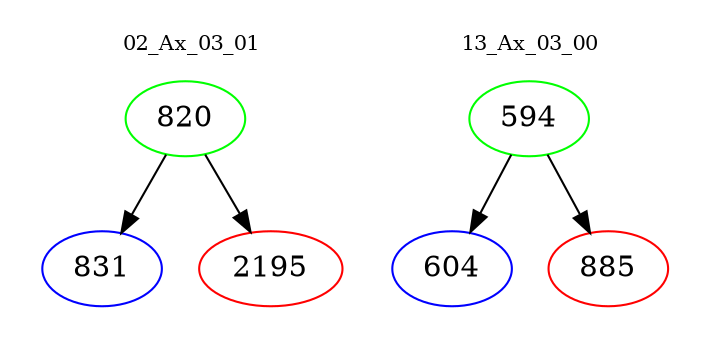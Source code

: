 digraph{
subgraph cluster_0 {
color = white
label = "02_Ax_03_01";
fontsize=10;
T0_820 [label="820", color="green"]
T0_820 -> T0_831 [color="black"]
T0_831 [label="831", color="blue"]
T0_820 -> T0_2195 [color="black"]
T0_2195 [label="2195", color="red"]
}
subgraph cluster_1 {
color = white
label = "13_Ax_03_00";
fontsize=10;
T1_594 [label="594", color="green"]
T1_594 -> T1_604 [color="black"]
T1_604 [label="604", color="blue"]
T1_594 -> T1_885 [color="black"]
T1_885 [label="885", color="red"]
}
}
